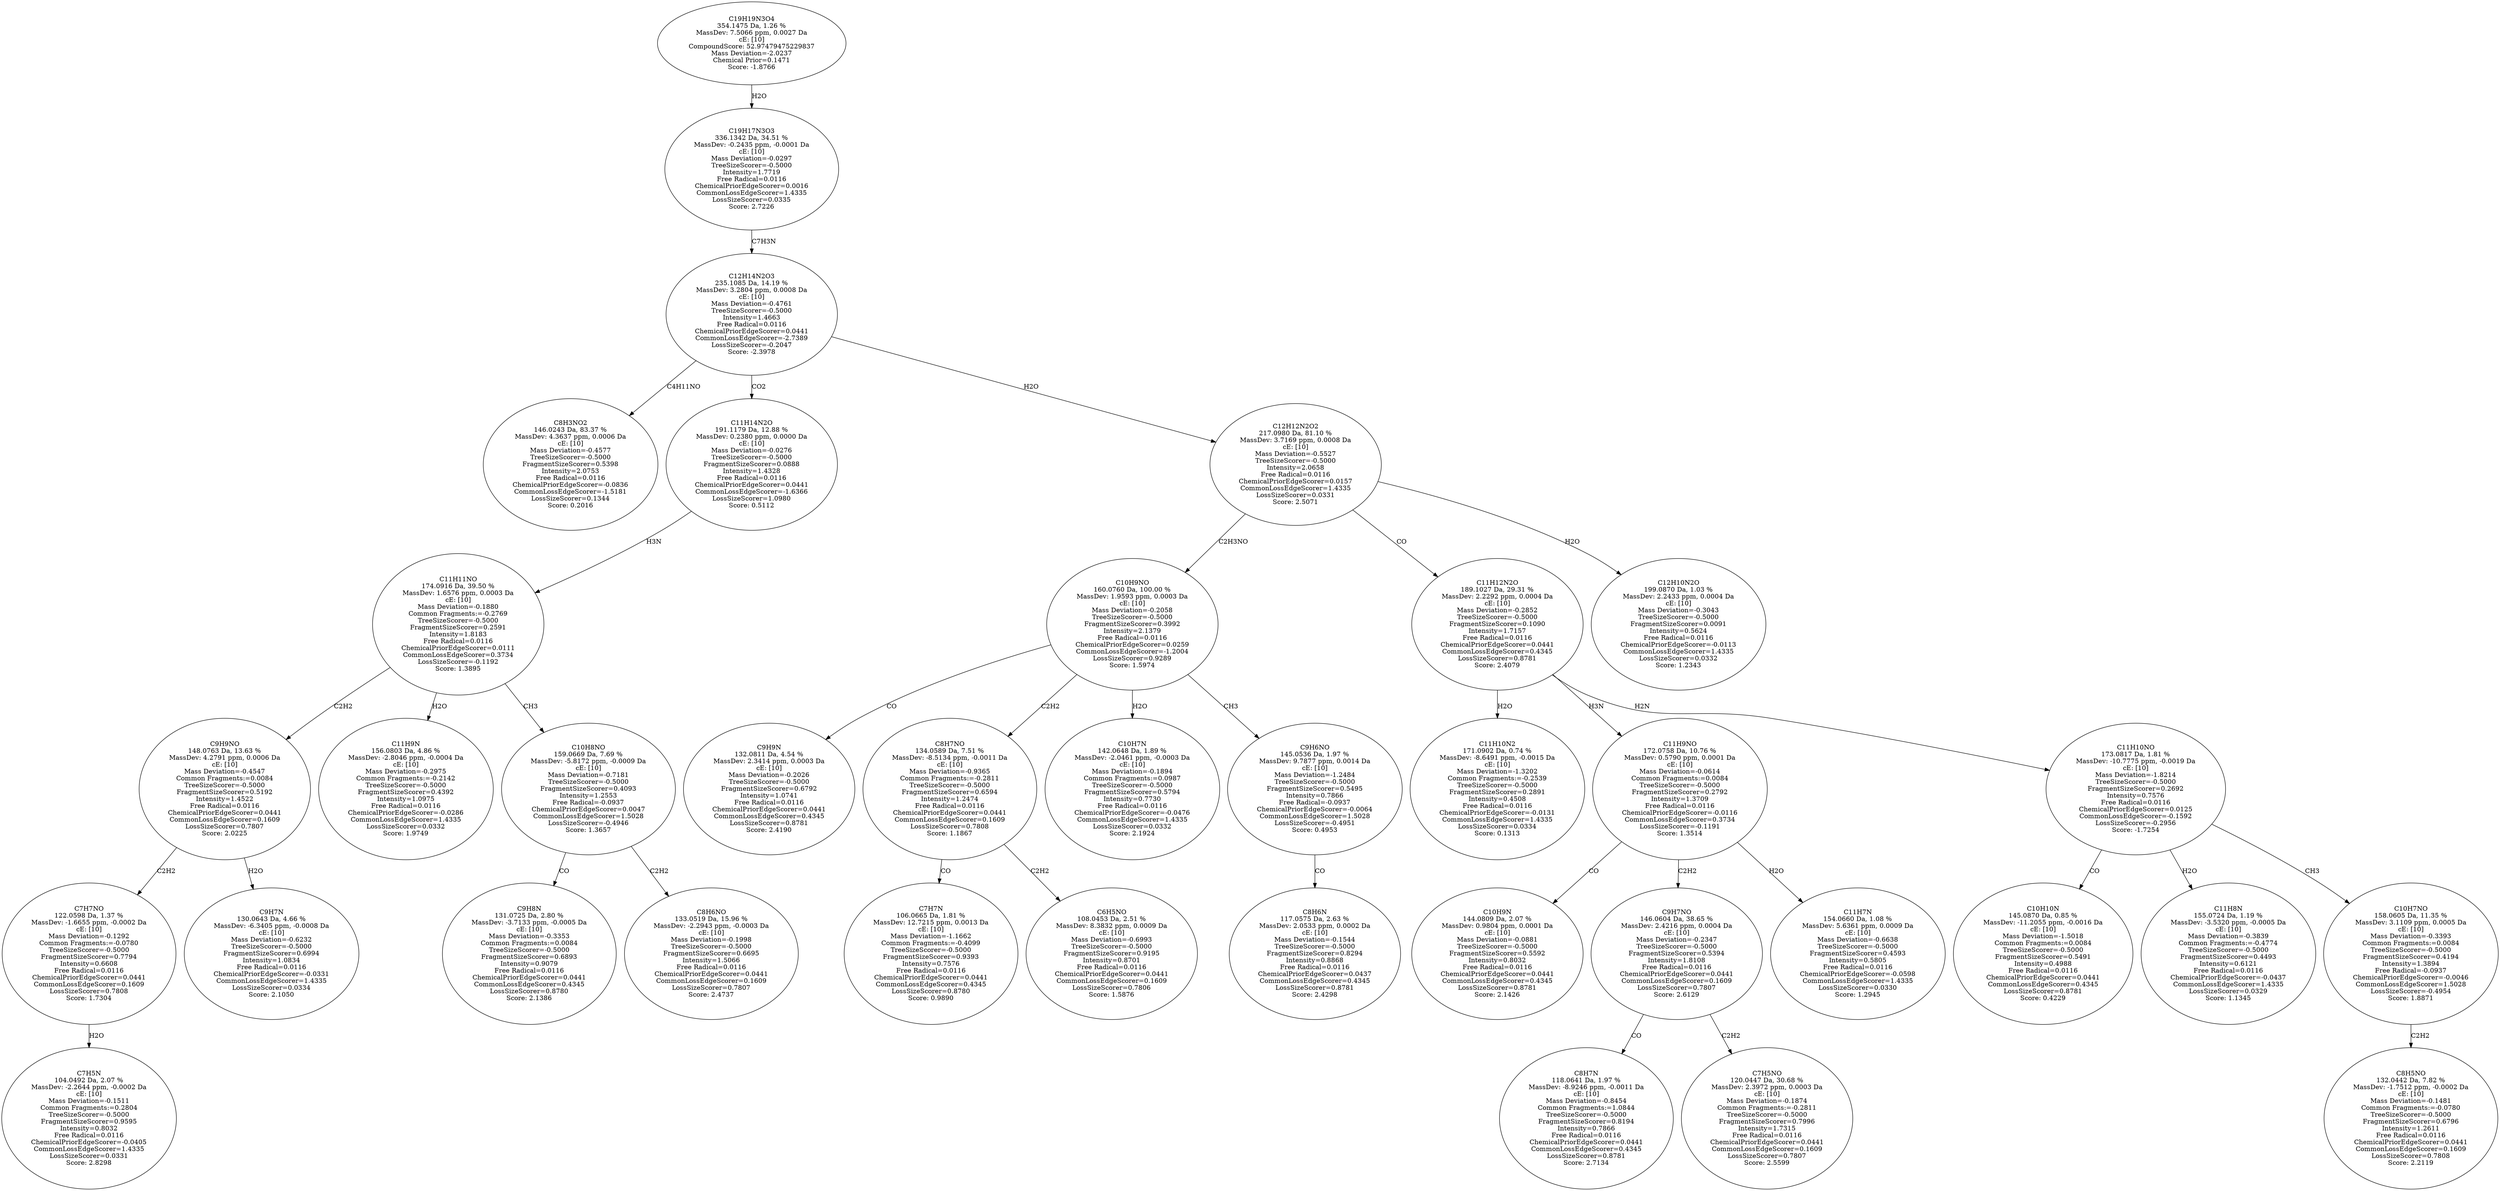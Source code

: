 strict digraph {
v1 [label="C8H3NO2\n146.0243 Da, 83.37 %\nMassDev: 4.3637 ppm, 0.0006 Da\ncE: [10]\nMass Deviation=-0.4577\nTreeSizeScorer=-0.5000\nFragmentSizeScorer=0.5398\nIntensity=2.0753\nFree Radical=0.0116\nChemicalPriorEdgeScorer=-0.0836\nCommonLossEdgeScorer=-1.5181\nLossSizeScorer=0.1344\nScore: 0.2016"];
v2 [label="C7H5N\n104.0492 Da, 2.07 %\nMassDev: -2.2644 ppm, -0.0002 Da\ncE: [10]\nMass Deviation=-0.1511\nCommon Fragments:=0.2804\nTreeSizeScorer=-0.5000\nFragmentSizeScorer=0.9595\nIntensity=0.8032\nFree Radical=0.0116\nChemicalPriorEdgeScorer=-0.0405\nCommonLossEdgeScorer=1.4335\nLossSizeScorer=0.0331\nScore: 2.8298"];
v3 [label="C7H7NO\n122.0598 Da, 1.37 %\nMassDev: -1.6655 ppm, -0.0002 Da\ncE: [10]\nMass Deviation=-0.1292\nCommon Fragments:=-0.0780\nTreeSizeScorer=-0.5000\nFragmentSizeScorer=0.7794\nIntensity=0.6608\nFree Radical=0.0116\nChemicalPriorEdgeScorer=0.0441\nCommonLossEdgeScorer=0.1609\nLossSizeScorer=0.7808\nScore: 1.7304"];
v4 [label="C9H7N\n130.0643 Da, 4.66 %\nMassDev: -6.3405 ppm, -0.0008 Da\ncE: [10]\nMass Deviation=-0.6232\nTreeSizeScorer=-0.5000\nFragmentSizeScorer=0.6994\nIntensity=1.0834\nFree Radical=0.0116\nChemicalPriorEdgeScorer=-0.0331\nCommonLossEdgeScorer=1.4335\nLossSizeScorer=0.0334\nScore: 2.1050"];
v5 [label="C9H9NO\n148.0763 Da, 13.63 %\nMassDev: 4.2791 ppm, 0.0006 Da\ncE: [10]\nMass Deviation=-0.4547\nCommon Fragments:=0.0084\nTreeSizeScorer=-0.5000\nFragmentSizeScorer=0.5192\nIntensity=1.4522\nFree Radical=0.0116\nChemicalPriorEdgeScorer=0.0441\nCommonLossEdgeScorer=0.1609\nLossSizeScorer=0.7807\nScore: 2.0225"];
v6 [label="C11H9N\n156.0803 Da, 4.86 %\nMassDev: -2.8046 ppm, -0.0004 Da\ncE: [10]\nMass Deviation=-0.2975\nCommon Fragments:=-0.2142\nTreeSizeScorer=-0.5000\nFragmentSizeScorer=0.4392\nIntensity=1.0975\nFree Radical=0.0116\nChemicalPriorEdgeScorer=-0.0286\nCommonLossEdgeScorer=1.4335\nLossSizeScorer=0.0332\nScore: 1.9749"];
v7 [label="C9H8N\n131.0725 Da, 2.80 %\nMassDev: -3.7133 ppm, -0.0005 Da\ncE: [10]\nMass Deviation=-0.3353\nCommon Fragments:=0.0084\nTreeSizeScorer=-0.5000\nFragmentSizeScorer=0.6893\nIntensity=0.9079\nFree Radical=0.0116\nChemicalPriorEdgeScorer=0.0441\nCommonLossEdgeScorer=0.4345\nLossSizeScorer=0.8780\nScore: 2.1386"];
v8 [label="C8H6NO\n133.0519 Da, 15.96 %\nMassDev: -2.2943 ppm, -0.0003 Da\ncE: [10]\nMass Deviation=-0.1998\nTreeSizeScorer=-0.5000\nFragmentSizeScorer=0.6695\nIntensity=1.5066\nFree Radical=0.0116\nChemicalPriorEdgeScorer=0.0441\nCommonLossEdgeScorer=0.1609\nLossSizeScorer=0.7807\nScore: 2.4737"];
v9 [label="C10H8NO\n159.0669 Da, 7.69 %\nMassDev: -5.8172 ppm, -0.0009 Da\ncE: [10]\nMass Deviation=-0.7181\nTreeSizeScorer=-0.5000\nFragmentSizeScorer=0.4093\nIntensity=1.2553\nFree Radical=-0.0937\nChemicalPriorEdgeScorer=0.0047\nCommonLossEdgeScorer=1.5028\nLossSizeScorer=-0.4946\nScore: 1.3657"];
v10 [label="C11H11NO\n174.0916 Da, 39.50 %\nMassDev: 1.6576 ppm, 0.0003 Da\ncE: [10]\nMass Deviation=-0.1880\nCommon Fragments:=-0.2769\nTreeSizeScorer=-0.5000\nFragmentSizeScorer=0.2591\nIntensity=1.8183\nFree Radical=0.0116\nChemicalPriorEdgeScorer=0.0111\nCommonLossEdgeScorer=0.3734\nLossSizeScorer=-0.1192\nScore: 1.3895"];
v11 [label="C11H14N2O\n191.1179 Da, 12.88 %\nMassDev: 0.2380 ppm, 0.0000 Da\ncE: [10]\nMass Deviation=-0.0276\nTreeSizeScorer=-0.5000\nFragmentSizeScorer=0.0888\nIntensity=1.4328\nFree Radical=0.0116\nChemicalPriorEdgeScorer=0.0441\nCommonLossEdgeScorer=-1.6366\nLossSizeScorer=1.0980\nScore: 0.5112"];
v12 [label="C9H9N\n132.0811 Da, 4.54 %\nMassDev: 2.3414 ppm, 0.0003 Da\ncE: [10]\nMass Deviation=-0.2026\nTreeSizeScorer=-0.5000\nFragmentSizeScorer=0.6792\nIntensity=1.0741\nFree Radical=0.0116\nChemicalPriorEdgeScorer=0.0441\nCommonLossEdgeScorer=0.4345\nLossSizeScorer=0.8781\nScore: 2.4190"];
v13 [label="C7H7N\n106.0665 Da, 1.81 %\nMassDev: 12.7215 ppm, 0.0013 Da\ncE: [10]\nMass Deviation=-1.1662\nCommon Fragments:=-0.4099\nTreeSizeScorer=-0.5000\nFragmentSizeScorer=0.9393\nIntensity=0.7576\nFree Radical=0.0116\nChemicalPriorEdgeScorer=0.0441\nCommonLossEdgeScorer=0.4345\nLossSizeScorer=0.8780\nScore: 0.9890"];
v14 [label="C6H5NO\n108.0453 Da, 2.51 %\nMassDev: 8.3832 ppm, 0.0009 Da\ncE: [10]\nMass Deviation=-0.6993\nTreeSizeScorer=-0.5000\nFragmentSizeScorer=0.9195\nIntensity=0.8701\nFree Radical=0.0116\nChemicalPriorEdgeScorer=0.0441\nCommonLossEdgeScorer=0.1609\nLossSizeScorer=0.7806\nScore: 1.5876"];
v15 [label="C8H7NO\n134.0589 Da, 7.51 %\nMassDev: -8.5134 ppm, -0.0011 Da\ncE: [10]\nMass Deviation=-0.9365\nCommon Fragments:=-0.2811\nTreeSizeScorer=-0.5000\nFragmentSizeScorer=0.6594\nIntensity=1.2474\nFree Radical=0.0116\nChemicalPriorEdgeScorer=0.0441\nCommonLossEdgeScorer=0.1609\nLossSizeScorer=0.7808\nScore: 1.1867"];
v16 [label="C10H7N\n142.0648 Da, 1.89 %\nMassDev: -2.0461 ppm, -0.0003 Da\ncE: [10]\nMass Deviation=-0.1894\nCommon Fragments:=0.0987\nTreeSizeScorer=-0.5000\nFragmentSizeScorer=0.5794\nIntensity=0.7730\nFree Radical=0.0116\nChemicalPriorEdgeScorer=-0.0476\nCommonLossEdgeScorer=1.4335\nLossSizeScorer=0.0332\nScore: 2.1924"];
v17 [label="C8H6N\n117.0575 Da, 2.63 %\nMassDev: 2.0533 ppm, 0.0002 Da\ncE: [10]\nMass Deviation=-0.1544\nTreeSizeScorer=-0.5000\nFragmentSizeScorer=0.8294\nIntensity=0.8868\nFree Radical=0.0116\nChemicalPriorEdgeScorer=0.0437\nCommonLossEdgeScorer=0.4345\nLossSizeScorer=0.8781\nScore: 2.4298"];
v18 [label="C9H6NO\n145.0536 Da, 1.97 %\nMassDev: 9.7877 ppm, 0.0014 Da\ncE: [10]\nMass Deviation=-1.2484\nTreeSizeScorer=-0.5000\nFragmentSizeScorer=0.5495\nIntensity=0.7866\nFree Radical=-0.0937\nChemicalPriorEdgeScorer=-0.0064\nCommonLossEdgeScorer=1.5028\nLossSizeScorer=-0.4951\nScore: 0.4953"];
v19 [label="C10H9NO\n160.0760 Da, 100.00 %\nMassDev: 1.9593 ppm, 0.0003 Da\ncE: [10]\nMass Deviation=-0.2058\nTreeSizeScorer=-0.5000\nFragmentSizeScorer=0.3992\nIntensity=2.1379\nFree Radical=0.0116\nChemicalPriorEdgeScorer=0.0259\nCommonLossEdgeScorer=-1.2004\nLossSizeScorer=0.9289\nScore: 1.5974"];
v20 [label="C11H10N2\n171.0902 Da, 0.74 %\nMassDev: -8.6491 ppm, -0.0015 Da\ncE: [10]\nMass Deviation=-1.3202\nCommon Fragments:=-0.2539\nTreeSizeScorer=-0.5000\nFragmentSizeScorer=0.2891\nIntensity=0.4508\nFree Radical=0.0116\nChemicalPriorEdgeScorer=-0.0131\nCommonLossEdgeScorer=1.4335\nLossSizeScorer=0.0334\nScore: 0.1313"];
v21 [label="C10H9N\n144.0809 Da, 2.07 %\nMassDev: 0.9804 ppm, 0.0001 Da\ncE: [10]\nMass Deviation=-0.0881\nTreeSizeScorer=-0.5000\nFragmentSizeScorer=0.5592\nIntensity=0.8032\nFree Radical=0.0116\nChemicalPriorEdgeScorer=0.0441\nCommonLossEdgeScorer=0.4345\nLossSizeScorer=0.8781\nScore: 2.1426"];
v22 [label="C8H7N\n118.0641 Da, 1.97 %\nMassDev: -8.9246 ppm, -0.0011 Da\ncE: [10]\nMass Deviation=-0.8454\nCommon Fragments:=1.0844\nTreeSizeScorer=-0.5000\nFragmentSizeScorer=0.8194\nIntensity=0.7866\nFree Radical=0.0116\nChemicalPriorEdgeScorer=0.0441\nCommonLossEdgeScorer=0.4345\nLossSizeScorer=0.8781\nScore: 2.7134"];
v23 [label="C7H5NO\n120.0447 Da, 30.68 %\nMassDev: 2.3972 ppm, 0.0003 Da\ncE: [10]\nMass Deviation=-0.1874\nCommon Fragments:=-0.2811\nTreeSizeScorer=-0.5000\nFragmentSizeScorer=0.7996\nIntensity=1.7315\nFree Radical=0.0116\nChemicalPriorEdgeScorer=0.0441\nCommonLossEdgeScorer=0.1609\nLossSizeScorer=0.7807\nScore: 2.5599"];
v24 [label="C9H7NO\n146.0604 Da, 38.65 %\nMassDev: 2.4216 ppm, 0.0004 Da\ncE: [10]\nMass Deviation=-0.2347\nTreeSizeScorer=-0.5000\nFragmentSizeScorer=0.5394\nIntensity=1.8108\nFree Radical=0.0116\nChemicalPriorEdgeScorer=0.0441\nCommonLossEdgeScorer=0.1609\nLossSizeScorer=0.7807\nScore: 2.6129"];
v25 [label="C11H7N\n154.0660 Da, 1.08 %\nMassDev: 5.6361 ppm, 0.0009 Da\ncE: [10]\nMass Deviation=-0.6638\nTreeSizeScorer=-0.5000\nFragmentSizeScorer=0.4593\nIntensity=0.5805\nFree Radical=0.0116\nChemicalPriorEdgeScorer=-0.0598\nCommonLossEdgeScorer=1.4335\nLossSizeScorer=0.0330\nScore: 1.2945"];
v26 [label="C11H9NO\n172.0758 Da, 10.76 %\nMassDev: 0.5790 ppm, 0.0001 Da\ncE: [10]\nMass Deviation=-0.0614\nCommon Fragments:=0.0084\nTreeSizeScorer=-0.5000\nFragmentSizeScorer=0.2792\nIntensity=1.3709\nFree Radical=0.0116\nChemicalPriorEdgeScorer=-0.0116\nCommonLossEdgeScorer=0.3734\nLossSizeScorer=-0.1191\nScore: 1.3514"];
v27 [label="C10H10N\n145.0870 Da, 0.85 %\nMassDev: -11.2055 ppm, -0.0016 Da\ncE: [10]\nMass Deviation=-1.5018\nCommon Fragments:=0.0084\nTreeSizeScorer=-0.5000\nFragmentSizeScorer=0.5491\nIntensity=0.4988\nFree Radical=0.0116\nChemicalPriorEdgeScorer=0.0441\nCommonLossEdgeScorer=0.4345\nLossSizeScorer=0.8781\nScore: 0.4229"];
v28 [label="C11H8N\n155.0724 Da, 1.19 %\nMassDev: -3.5320 ppm, -0.0005 Da\ncE: [10]\nMass Deviation=-0.3839\nCommon Fragments:=-0.4774\nTreeSizeScorer=-0.5000\nFragmentSizeScorer=0.4493\nIntensity=0.6121\nFree Radical=0.0116\nChemicalPriorEdgeScorer=-0.0437\nCommonLossEdgeScorer=1.4335\nLossSizeScorer=0.0329\nScore: 1.1345"];
v29 [label="C8H5NO\n132.0442 Da, 7.82 %\nMassDev: -1.7512 ppm, -0.0002 Da\ncE: [10]\nMass Deviation=-0.1481\nCommon Fragments:=-0.0780\nTreeSizeScorer=-0.5000\nFragmentSizeScorer=0.6796\nIntensity=1.2611\nFree Radical=0.0116\nChemicalPriorEdgeScorer=0.0441\nCommonLossEdgeScorer=0.1609\nLossSizeScorer=0.7808\nScore: 2.2119"];
v30 [label="C10H7NO\n158.0605 Da, 11.35 %\nMassDev: 3.1109 ppm, 0.0005 Da\ncE: [10]\nMass Deviation=-0.3393\nCommon Fragments:=0.0084\nTreeSizeScorer=-0.5000\nFragmentSizeScorer=0.4194\nIntensity=1.3894\nFree Radical=-0.0937\nChemicalPriorEdgeScorer=-0.0046\nCommonLossEdgeScorer=1.5028\nLossSizeScorer=-0.4954\nScore: 1.8871"];
v31 [label="C11H10NO\n173.0817 Da, 1.81 %\nMassDev: -10.7775 ppm, -0.0019 Da\ncE: [10]\nMass Deviation=-1.8214\nTreeSizeScorer=-0.5000\nFragmentSizeScorer=0.2692\nIntensity=0.7576\nFree Radical=0.0116\nChemicalPriorEdgeScorer=0.0125\nCommonLossEdgeScorer=-0.1592\nLossSizeScorer=-0.2956\nScore: -1.7254"];
v32 [label="C11H12N2O\n189.1027 Da, 29.31 %\nMassDev: 2.2292 ppm, 0.0004 Da\ncE: [10]\nMass Deviation=-0.2852\nTreeSizeScorer=-0.5000\nFragmentSizeScorer=0.1090\nIntensity=1.7157\nFree Radical=0.0116\nChemicalPriorEdgeScorer=0.0441\nCommonLossEdgeScorer=0.4345\nLossSizeScorer=0.8781\nScore: 2.4079"];
v33 [label="C12H10N2O\n199.0870 Da, 1.03 %\nMassDev: 2.2433 ppm, 0.0004 Da\ncE: [10]\nMass Deviation=-0.3043\nTreeSizeScorer=-0.5000\nFragmentSizeScorer=0.0091\nIntensity=0.5624\nFree Radical=0.0116\nChemicalPriorEdgeScorer=-0.0113\nCommonLossEdgeScorer=1.4335\nLossSizeScorer=0.0332\nScore: 1.2343"];
v34 [label="C12H12N2O2\n217.0980 Da, 81.10 %\nMassDev: 3.7169 ppm, 0.0008 Da\ncE: [10]\nMass Deviation=-0.5527\nTreeSizeScorer=-0.5000\nIntensity=2.0658\nFree Radical=0.0116\nChemicalPriorEdgeScorer=0.0157\nCommonLossEdgeScorer=1.4335\nLossSizeScorer=0.0331\nScore: 2.5071"];
v35 [label="C12H14N2O3\n235.1085 Da, 14.19 %\nMassDev: 3.2804 ppm, 0.0008 Da\ncE: [10]\nMass Deviation=-0.4761\nTreeSizeScorer=-0.5000\nIntensity=1.4663\nFree Radical=0.0116\nChemicalPriorEdgeScorer=0.0441\nCommonLossEdgeScorer=-2.7389\nLossSizeScorer=-0.2047\nScore: -2.3978"];
v36 [label="C19H17N3O3\n336.1342 Da, 34.51 %\nMassDev: -0.2435 ppm, -0.0001 Da\ncE: [10]\nMass Deviation=-0.0297\nTreeSizeScorer=-0.5000\nIntensity=1.7719\nFree Radical=0.0116\nChemicalPriorEdgeScorer=0.0016\nCommonLossEdgeScorer=1.4335\nLossSizeScorer=0.0335\nScore: 2.7226"];
v37 [label="C19H19N3O4\n354.1475 Da, 1.26 %\nMassDev: 7.5066 ppm, 0.0027 Da\ncE: [10]\nCompoundScore: 52.97479475229837\nMass Deviation=-2.0237\nChemical Prior=0.1471\nScore: -1.8766"];
v35 -> v1 [label="C4H11NO"];
v3 -> v2 [label="H2O"];
v5 -> v3 [label="C2H2"];
v5 -> v4 [label="H2O"];
v10 -> v5 [label="C2H2"];
v10 -> v6 [label="H2O"];
v9 -> v7 [label="CO"];
v9 -> v8 [label="C2H2"];
v10 -> v9 [label="CH3"];
v11 -> v10 [label="H3N"];
v35 -> v11 [label="CO2"];
v19 -> v12 [label="CO"];
v15 -> v13 [label="CO"];
v15 -> v14 [label="C2H2"];
v19 -> v15 [label="C2H2"];
v19 -> v16 [label="H2O"];
v18 -> v17 [label="CO"];
v19 -> v18 [label="CH3"];
v34 -> v19 [label="C2H3NO"];
v32 -> v20 [label="H2O"];
v26 -> v21 [label="CO"];
v24 -> v22 [label="CO"];
v24 -> v23 [label="C2H2"];
v26 -> v24 [label="C2H2"];
v26 -> v25 [label="H2O"];
v32 -> v26 [label="H3N"];
v31 -> v27 [label="CO"];
v31 -> v28 [label="H2O"];
v30 -> v29 [label="C2H2"];
v31 -> v30 [label="CH3"];
v32 -> v31 [label="H2N"];
v34 -> v32 [label="CO"];
v34 -> v33 [label="H2O"];
v35 -> v34 [label="H2O"];
v36 -> v35 [label="C7H3N"];
v37 -> v36 [label="H2O"];
}